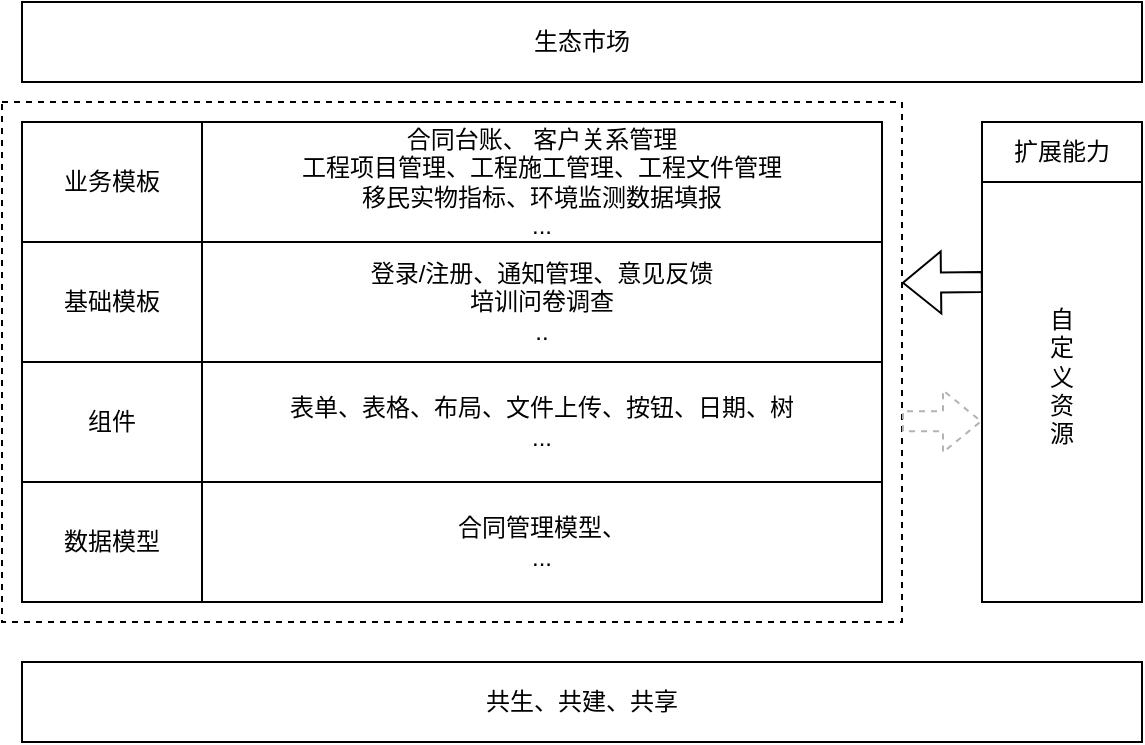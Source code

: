 <mxfile version="24.4.6" type="github">
  <diagram name="第 1 页" id="MpXaoYPO6luv1ldQTwg9">
    <mxGraphModel dx="1247" dy="678" grid="1" gridSize="10" guides="1" tooltips="1" connect="1" arrows="1" fold="1" page="1" pageScale="1" pageWidth="827" pageHeight="1169" math="0" shadow="0">
      <root>
        <mxCell id="0" />
        <mxCell id="1" parent="0" />
        <mxCell id="NqTBhjHdbSAGehKnNRe5-13" value="" style="rounded=0;whiteSpace=wrap;html=1;dashed=1;" vertex="1" parent="1">
          <mxGeometry x="150" y="110" width="450" height="260" as="geometry" />
        </mxCell>
        <mxCell id="mtS-2dEVLKQGBcQQ_Z3P-2" value="合同管理模型、&lt;div&gt;...&lt;/div&gt;" style="rounded=0;whiteSpace=wrap;html=1;" parent="1" vertex="1">
          <mxGeometry x="250" y="300" width="340" height="60" as="geometry" />
        </mxCell>
        <mxCell id="mtS-2dEVLKQGBcQQ_Z3P-3" value="表单、表格、布局、文件上传、按钮、日期、树&lt;div&gt;...&lt;/div&gt;" style="rounded=0;whiteSpace=wrap;html=1;" parent="1" vertex="1">
          <mxGeometry x="250" y="240" width="340" height="60" as="geometry" />
        </mxCell>
        <mxCell id="mtS-2dEVLKQGBcQQ_Z3P-4" value="登录/注册、通知管理、意见反馈&lt;div&gt;培训问卷调查&lt;/div&gt;&lt;div&gt;..&lt;/div&gt;" style="rounded=0;whiteSpace=wrap;html=1;" parent="1" vertex="1">
          <mxGeometry x="250" y="180" width="340" height="60" as="geometry" />
        </mxCell>
        <mxCell id="mtS-2dEVLKQGBcQQ_Z3P-5" value="合同台账、 客户关系管理&lt;div&gt;工程项目管理、工程施工管理、工程文件管理&lt;/div&gt;&lt;div&gt;移民实物指标、&lt;span style=&quot;background-color: initial;&quot;&gt;环境监测数据填报&lt;/span&gt;&lt;/div&gt;&lt;div&gt;&lt;span style=&quot;background-color: initial;&quot;&gt;...&lt;/span&gt;&lt;/div&gt;" style="rounded=0;whiteSpace=wrap;html=1;" parent="1" vertex="1">
          <mxGeometry x="250" y="120" width="340" height="60" as="geometry" />
        </mxCell>
        <mxCell id="NqTBhjHdbSAGehKnNRe5-1" value="&lt;div&gt;&lt;br&gt;&lt;/div&gt;&lt;div&gt;自&lt;div&gt;定&lt;/div&gt;&lt;div&gt;义&lt;/div&gt;&lt;/div&gt;&lt;div&gt;资&lt;/div&gt;&lt;div&gt;源&lt;/div&gt;" style="rounded=0;whiteSpace=wrap;html=1;" vertex="1" parent="1">
          <mxGeometry x="640" y="120" width="80" height="240" as="geometry" />
        </mxCell>
        <mxCell id="NqTBhjHdbSAGehKnNRe5-2" value="共生、共建、共享" style="rounded=0;whiteSpace=wrap;html=1;" vertex="1" parent="1">
          <mxGeometry x="160" y="390" width="560" height="40" as="geometry" />
        </mxCell>
        <mxCell id="NqTBhjHdbSAGehKnNRe5-3" value="业务模板" style="rounded=0;whiteSpace=wrap;html=1;" vertex="1" parent="1">
          <mxGeometry x="160" y="120" width="90" height="60" as="geometry" />
        </mxCell>
        <mxCell id="NqTBhjHdbSAGehKnNRe5-4" value="基础模板" style="rounded=0;whiteSpace=wrap;html=1;" vertex="1" parent="1">
          <mxGeometry x="160" y="180" width="90" height="60" as="geometry" />
        </mxCell>
        <mxCell id="NqTBhjHdbSAGehKnNRe5-5" value="组件" style="rounded=0;whiteSpace=wrap;html=1;" vertex="1" parent="1">
          <mxGeometry x="160" y="240" width="90" height="60" as="geometry" />
        </mxCell>
        <mxCell id="NqTBhjHdbSAGehKnNRe5-6" value="数据模型" style="rounded=0;whiteSpace=wrap;html=1;" vertex="1" parent="1">
          <mxGeometry x="160" y="300" width="90" height="60" as="geometry" />
        </mxCell>
        <mxCell id="NqTBhjHdbSAGehKnNRe5-8" value="生态市场" style="rounded=0;whiteSpace=wrap;html=1;" vertex="1" parent="1">
          <mxGeometry x="160" y="60" width="560" height="40" as="geometry" />
        </mxCell>
        <mxCell id="NqTBhjHdbSAGehKnNRe5-9" value="扩展能力" style="rounded=0;whiteSpace=wrap;html=1;" vertex="1" parent="1">
          <mxGeometry x="640" y="120" width="80" height="30" as="geometry" />
        </mxCell>
        <mxCell id="NqTBhjHdbSAGehKnNRe5-11" value="" style="shape=flexArrow;endArrow=classic;html=1;rounded=0;entryX=0;entryY=0.75;entryDx=0;entryDy=0;dashed=1;strokeColor=#B3B3B3;" edge="1" parent="1">
          <mxGeometry width="50" height="50" relative="1" as="geometry">
            <mxPoint x="600" y="269.66" as="sourcePoint" />
            <mxPoint x="640.0" y="269.66" as="targetPoint" />
          </mxGeometry>
        </mxCell>
        <mxCell id="NqTBhjHdbSAGehKnNRe5-12" value="" style="shape=flexArrow;endArrow=classic;html=1;rounded=0;entryX=1;entryY=0.667;entryDx=0;entryDy=0;entryPerimeter=0;exitX=0.005;exitY=0.415;exitDx=0;exitDy=0;exitPerimeter=0;" edge="1" parent="1">
          <mxGeometry width="50" height="50" relative="1" as="geometry">
            <mxPoint x="640.4" y="200.0" as="sourcePoint" />
            <mxPoint x="600.0" y="200.42" as="targetPoint" />
          </mxGeometry>
        </mxCell>
      </root>
    </mxGraphModel>
  </diagram>
</mxfile>
